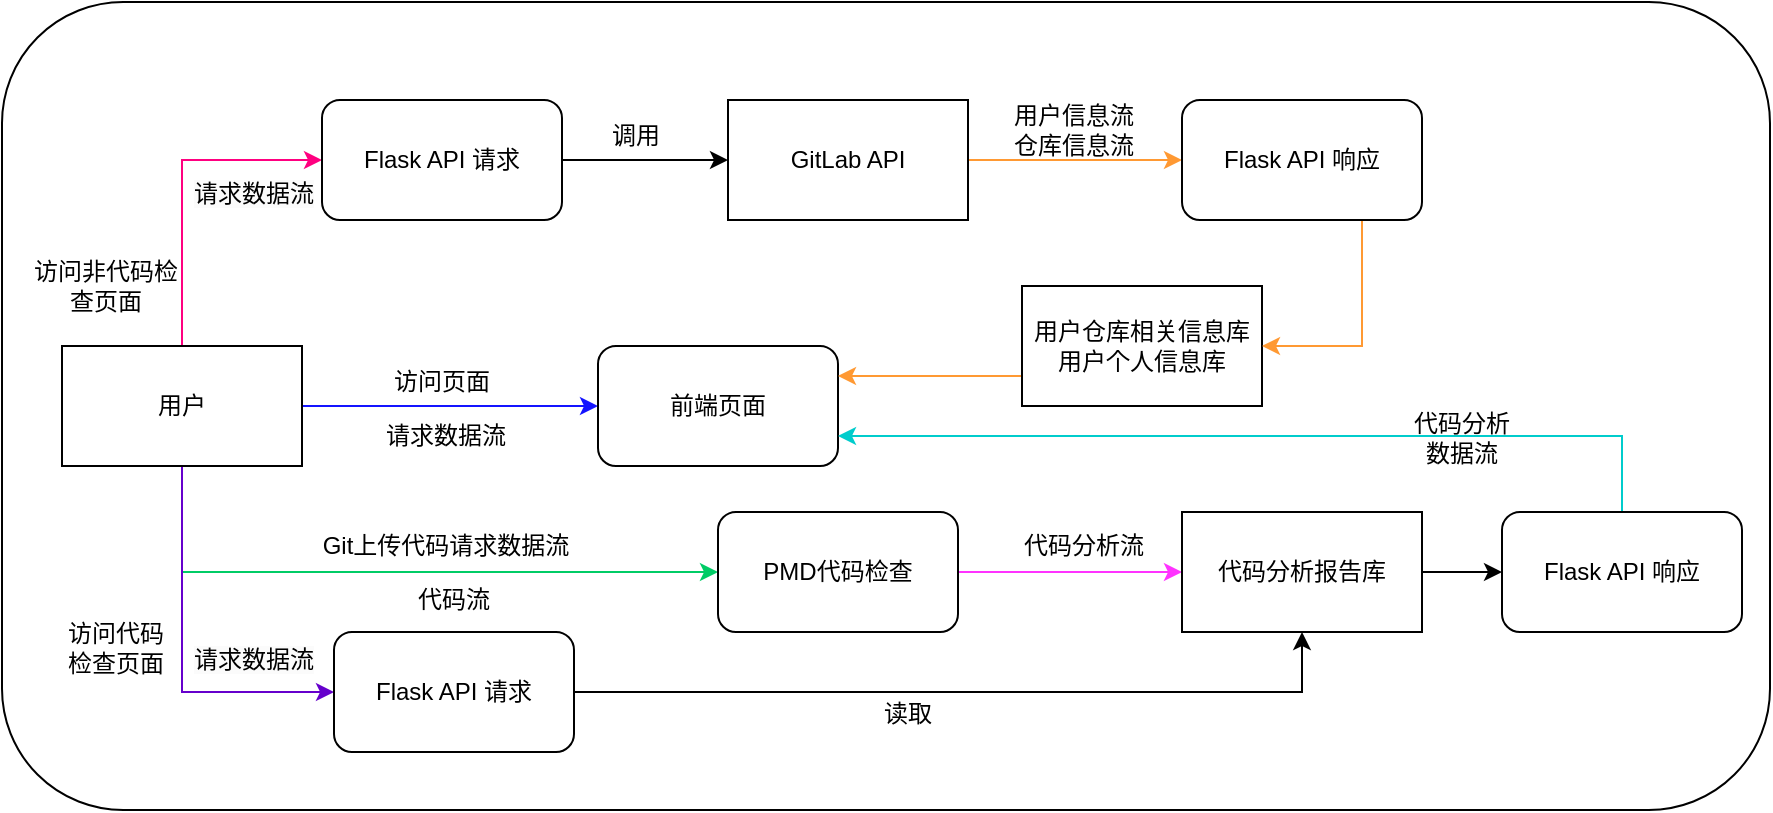 <mxfile version="21.2.9" type="github">
  <diagram name="第 1 页" id="h-4cK0n5iA6cf9KomQR7">
    <mxGraphModel dx="1945" dy="519" grid="1" gridSize="10" guides="1" tooltips="1" connect="1" arrows="1" fold="1" page="1" pageScale="1" pageWidth="827" pageHeight="1169" math="0" shadow="0">
      <root>
        <mxCell id="0" />
        <mxCell id="1" parent="0" />
        <mxCell id="AUeydPouJiv0bNy5W7iI-50" value="" style="rounded=1;whiteSpace=wrap;html=1;" vertex="1" parent="1">
          <mxGeometry x="-30" y="37" width="884" height="404" as="geometry" />
        </mxCell>
        <mxCell id="AUeydPouJiv0bNy5W7iI-6" style="edgeStyle=orthogonalEdgeStyle;rounded=0;orthogonalLoop=1;jettySize=auto;html=1;exitX=0.5;exitY=1;exitDx=0;exitDy=0;entryX=0;entryY=0.5;entryDx=0;entryDy=0;strokeColor=#00CC66;" edge="1" parent="1" source="AUeydPouJiv0bNy5W7iI-1" target="AUeydPouJiv0bNy5W7iI-4">
          <mxGeometry relative="1" as="geometry" />
        </mxCell>
        <mxCell id="AUeydPouJiv0bNy5W7iI-11" style="edgeStyle=orthogonalEdgeStyle;rounded=0;orthogonalLoop=1;jettySize=auto;html=1;exitX=1;exitY=0.5;exitDx=0;exitDy=0;entryX=0;entryY=0.5;entryDx=0;entryDy=0;strokeColor=#1414FF;" edge="1" parent="1" source="AUeydPouJiv0bNy5W7iI-1" target="AUeydPouJiv0bNy5W7iI-9">
          <mxGeometry relative="1" as="geometry" />
        </mxCell>
        <mxCell id="AUeydPouJiv0bNy5W7iI-24" style="edgeStyle=orthogonalEdgeStyle;rounded=0;orthogonalLoop=1;jettySize=auto;html=1;exitX=0.5;exitY=0;exitDx=0;exitDy=0;entryX=0;entryY=0.5;entryDx=0;entryDy=0;strokeColor=#FF0080;" edge="1" parent="1" source="AUeydPouJiv0bNy5W7iI-1" target="AUeydPouJiv0bNy5W7iI-3">
          <mxGeometry relative="1" as="geometry" />
        </mxCell>
        <mxCell id="AUeydPouJiv0bNy5W7iI-39" style="edgeStyle=orthogonalEdgeStyle;rounded=0;orthogonalLoop=1;jettySize=auto;html=1;exitX=0.5;exitY=1;exitDx=0;exitDy=0;entryX=0;entryY=0.5;entryDx=0;entryDy=0;strokeColor=#6600CC;" edge="1" parent="1" source="AUeydPouJiv0bNy5W7iI-1" target="AUeydPouJiv0bNy5W7iI-37">
          <mxGeometry relative="1" as="geometry" />
        </mxCell>
        <mxCell id="AUeydPouJiv0bNy5W7iI-1" value="用户" style="rounded=0;whiteSpace=wrap;html=1;" vertex="1" parent="1">
          <mxGeometry y="209" width="120" height="60" as="geometry" />
        </mxCell>
        <mxCell id="AUeydPouJiv0bNy5W7iI-25" style="edgeStyle=orthogonalEdgeStyle;rounded=0;orthogonalLoop=1;jettySize=auto;html=1;exitX=1;exitY=0.5;exitDx=0;exitDy=0;entryX=0;entryY=0.5;entryDx=0;entryDy=0;" edge="1" parent="1" source="AUeydPouJiv0bNy5W7iI-3" target="AUeydPouJiv0bNy5W7iI-13">
          <mxGeometry relative="1" as="geometry" />
        </mxCell>
        <mxCell id="AUeydPouJiv0bNy5W7iI-3" value="Flask API 请求" style="rounded=1;whiteSpace=wrap;html=1;" vertex="1" parent="1">
          <mxGeometry x="130" y="86" width="120" height="60" as="geometry" />
        </mxCell>
        <mxCell id="AUeydPouJiv0bNy5W7iI-19" style="edgeStyle=orthogonalEdgeStyle;rounded=0;orthogonalLoop=1;jettySize=auto;html=1;exitX=1;exitY=0.5;exitDx=0;exitDy=0;entryX=0;entryY=0.5;entryDx=0;entryDy=0;strokeColor=#FF33FF;" edge="1" parent="1" source="AUeydPouJiv0bNy5W7iI-4" target="AUeydPouJiv0bNy5W7iI-18">
          <mxGeometry relative="1" as="geometry" />
        </mxCell>
        <mxCell id="AUeydPouJiv0bNy5W7iI-4" value="PMD代码检查" style="rounded=1;whiteSpace=wrap;html=1;" vertex="1" parent="1">
          <mxGeometry x="328" y="292" width="120" height="60" as="geometry" />
        </mxCell>
        <mxCell id="AUeydPouJiv0bNy5W7iI-7" value="代码流" style="text;html=1;strokeColor=none;fillColor=none;align=center;verticalAlign=middle;whiteSpace=wrap;rounded=0;" vertex="1" parent="1">
          <mxGeometry x="166" y="320" width="60" height="32" as="geometry" />
        </mxCell>
        <mxCell id="AUeydPouJiv0bNy5W7iI-8" value="Git上传代码请求数据流" style="text;html=1;strokeColor=none;fillColor=none;align=center;verticalAlign=middle;whiteSpace=wrap;rounded=0;" vertex="1" parent="1">
          <mxGeometry x="127" y="294" width="130" height="30" as="geometry" />
        </mxCell>
        <mxCell id="AUeydPouJiv0bNy5W7iI-9" value="前端页面" style="rounded=1;whiteSpace=wrap;html=1;" vertex="1" parent="1">
          <mxGeometry x="268" y="209" width="120" height="60" as="geometry" />
        </mxCell>
        <mxCell id="AUeydPouJiv0bNy5W7iI-12" value="访问页面" style="text;html=1;strokeColor=none;fillColor=none;align=center;verticalAlign=middle;whiteSpace=wrap;rounded=0;" vertex="1" parent="1">
          <mxGeometry x="160" y="212" width="60" height="30" as="geometry" />
        </mxCell>
        <mxCell id="AUeydPouJiv0bNy5W7iI-14" style="edgeStyle=orthogonalEdgeStyle;rounded=0;orthogonalLoop=1;jettySize=auto;html=1;exitX=1;exitY=0.5;exitDx=0;exitDy=0;entryX=0;entryY=0.5;entryDx=0;entryDy=0;strokeColor=#FF9933;" edge="1" parent="1" source="AUeydPouJiv0bNy5W7iI-13" target="AUeydPouJiv0bNy5W7iI-30">
          <mxGeometry relative="1" as="geometry" />
        </mxCell>
        <mxCell id="AUeydPouJiv0bNy5W7iI-13" value="GitLab API" style="rounded=0;whiteSpace=wrap;html=1;" vertex="1" parent="1">
          <mxGeometry x="333" y="86" width="120" height="60" as="geometry" />
        </mxCell>
        <mxCell id="AUeydPouJiv0bNy5W7iI-15" value="请求数据流" style="text;html=1;strokeColor=none;fillColor=none;align=center;verticalAlign=middle;whiteSpace=wrap;rounded=0;" vertex="1" parent="1">
          <mxGeometry x="157" y="239" width="70" height="30" as="geometry" />
        </mxCell>
        <mxCell id="AUeydPouJiv0bNy5W7iI-16" value="用户信息流&lt;br&gt;仓库信息流" style="text;html=1;strokeColor=none;fillColor=none;align=center;verticalAlign=middle;whiteSpace=wrap;rounded=0;" vertex="1" parent="1">
          <mxGeometry x="466" y="86" width="80" height="30" as="geometry" />
        </mxCell>
        <mxCell id="AUeydPouJiv0bNy5W7iI-42" style="edgeStyle=orthogonalEdgeStyle;rounded=0;orthogonalLoop=1;jettySize=auto;html=1;entryX=1;entryY=0.75;entryDx=0;entryDy=0;exitX=0.5;exitY=0;exitDx=0;exitDy=0;strokeColor=#00CCCC;" edge="1" parent="1" source="AUeydPouJiv0bNy5W7iI-46" target="AUeydPouJiv0bNy5W7iI-9">
          <mxGeometry relative="1" as="geometry" />
        </mxCell>
        <mxCell id="AUeydPouJiv0bNy5W7iI-47" style="edgeStyle=orthogonalEdgeStyle;rounded=0;orthogonalLoop=1;jettySize=auto;html=1;entryX=0;entryY=0.5;entryDx=0;entryDy=0;" edge="1" parent="1" source="AUeydPouJiv0bNy5W7iI-18" target="AUeydPouJiv0bNy5W7iI-46">
          <mxGeometry relative="1" as="geometry" />
        </mxCell>
        <mxCell id="AUeydPouJiv0bNy5W7iI-18" value="代码分析报告库" style="rounded=0;whiteSpace=wrap;html=1;" vertex="1" parent="1">
          <mxGeometry x="560" y="292" width="120" height="60" as="geometry" />
        </mxCell>
        <mxCell id="AUeydPouJiv0bNy5W7iI-20" value="代码分析流" style="text;html=1;strokeColor=none;fillColor=none;align=center;verticalAlign=middle;whiteSpace=wrap;rounded=0;" vertex="1" parent="1">
          <mxGeometry x="476" y="294" width="70" height="30" as="geometry" />
        </mxCell>
        <mxCell id="AUeydPouJiv0bNy5W7iI-34" style="edgeStyle=orthogonalEdgeStyle;rounded=0;orthogonalLoop=1;jettySize=auto;html=1;exitX=0;exitY=0.5;exitDx=0;exitDy=0;entryX=1;entryY=0.25;entryDx=0;entryDy=0;strokeColor=#FF9933;" edge="1" parent="1" source="AUeydPouJiv0bNy5W7iI-22" target="AUeydPouJiv0bNy5W7iI-9">
          <mxGeometry relative="1" as="geometry">
            <Array as="points">
              <mxPoint x="500" y="220" />
              <mxPoint x="500" y="224" />
            </Array>
          </mxGeometry>
        </mxCell>
        <mxCell id="AUeydPouJiv0bNy5W7iI-22" value="用户仓库相关信息库&lt;br&gt;用户个人信息库" style="rounded=0;whiteSpace=wrap;html=1;" vertex="1" parent="1">
          <mxGeometry x="480" y="179" width="120" height="60" as="geometry" />
        </mxCell>
        <mxCell id="AUeydPouJiv0bNy5W7iI-31" style="edgeStyle=orthogonalEdgeStyle;rounded=0;orthogonalLoop=1;jettySize=auto;html=1;exitX=0.75;exitY=1;exitDx=0;exitDy=0;entryX=1;entryY=0.5;entryDx=0;entryDy=0;strokeColor=#FF9933;" edge="1" parent="1" source="AUeydPouJiv0bNy5W7iI-30" target="AUeydPouJiv0bNy5W7iI-22">
          <mxGeometry relative="1" as="geometry" />
        </mxCell>
        <mxCell id="AUeydPouJiv0bNy5W7iI-30" value="Flask API 响应" style="rounded=1;whiteSpace=wrap;html=1;" vertex="1" parent="1">
          <mxGeometry x="560" y="86" width="120" height="60" as="geometry" />
        </mxCell>
        <mxCell id="AUeydPouJiv0bNy5W7iI-33" value="调用" style="text;html=1;strokeColor=none;fillColor=none;align=center;verticalAlign=middle;whiteSpace=wrap;rounded=0;" vertex="1" parent="1">
          <mxGeometry x="257" y="89" width="60" height="30" as="geometry" />
        </mxCell>
        <mxCell id="AUeydPouJiv0bNy5W7iI-35" value="访问非代码检查页面" style="text;html=1;strokeColor=none;fillColor=none;align=center;verticalAlign=middle;whiteSpace=wrap;rounded=0;" vertex="1" parent="1">
          <mxGeometry x="-20" y="164" width="84" height="30" as="geometry" />
        </mxCell>
        <mxCell id="AUeydPouJiv0bNy5W7iI-41" style="edgeStyle=orthogonalEdgeStyle;rounded=0;orthogonalLoop=1;jettySize=auto;html=1;entryX=0.5;entryY=1;entryDx=0;entryDy=0;" edge="1" parent="1" source="AUeydPouJiv0bNy5W7iI-37" target="AUeydPouJiv0bNy5W7iI-18">
          <mxGeometry relative="1" as="geometry">
            <mxPoint x="380" y="360" as="targetPoint" />
          </mxGeometry>
        </mxCell>
        <mxCell id="AUeydPouJiv0bNy5W7iI-37" value="Flask API 请求" style="rounded=1;whiteSpace=wrap;html=1;" vertex="1" parent="1">
          <mxGeometry x="136" y="352" width="120" height="60" as="geometry" />
        </mxCell>
        <mxCell id="AUeydPouJiv0bNy5W7iI-40" value="访问代码检查页面" style="text;html=1;strokeColor=none;fillColor=none;align=center;verticalAlign=middle;whiteSpace=wrap;rounded=0;" vertex="1" parent="1">
          <mxGeometry x="-3" y="345" width="60" height="29" as="geometry" />
        </mxCell>
        <mxCell id="AUeydPouJiv0bNy5W7iI-43" value="读取" style="text;html=1;strokeColor=none;fillColor=none;align=center;verticalAlign=middle;whiteSpace=wrap;rounded=0;" vertex="1" parent="1">
          <mxGeometry x="393" y="378" width="60" height="30" as="geometry" />
        </mxCell>
        <mxCell id="AUeydPouJiv0bNy5W7iI-44" value="代码分析数据流" style="text;html=1;strokeColor=none;fillColor=none;align=center;verticalAlign=middle;whiteSpace=wrap;rounded=0;" vertex="1" parent="1">
          <mxGeometry x="670" y="240" width="60" height="30" as="geometry" />
        </mxCell>
        <mxCell id="AUeydPouJiv0bNy5W7iI-46" value="Flask API 响应" style="rounded=1;whiteSpace=wrap;html=1;" vertex="1" parent="1">
          <mxGeometry x="720" y="292" width="120" height="60" as="geometry" />
        </mxCell>
        <mxCell id="AUeydPouJiv0bNy5W7iI-48" value="&lt;span style=&quot;color: rgb(0, 0, 0); font-family: Helvetica; font-size: 12px; font-style: normal; font-variant-ligatures: normal; font-variant-caps: normal; font-weight: 400; letter-spacing: normal; orphans: 2; text-align: center; text-indent: 0px; text-transform: none; widows: 2; word-spacing: 0px; -webkit-text-stroke-width: 0px; background-color: rgb(251, 251, 251); text-decoration-thickness: initial; text-decoration-style: initial; text-decoration-color: initial; float: none; display: inline !important;&quot;&gt;请求数据流&lt;/span&gt;" style="text;whiteSpace=wrap;html=1;" vertex="1" parent="1">
          <mxGeometry x="64" y="352" width="90" height="40" as="geometry" />
        </mxCell>
        <mxCell id="AUeydPouJiv0bNy5W7iI-49" value="&lt;span style=&quot;color: rgb(0, 0, 0); font-family: Helvetica; font-size: 12px; font-style: normal; font-variant-ligatures: normal; font-variant-caps: normal; font-weight: 400; letter-spacing: normal; orphans: 2; text-align: center; text-indent: 0px; text-transform: none; widows: 2; word-spacing: 0px; -webkit-text-stroke-width: 0px; background-color: rgb(251, 251, 251); text-decoration-thickness: initial; text-decoration-style: initial; text-decoration-color: initial; float: none; display: inline !important;&quot;&gt;请求数据流&lt;/span&gt;" style="text;whiteSpace=wrap;html=1;" vertex="1" parent="1">
          <mxGeometry x="64" y="119" width="90" height="40" as="geometry" />
        </mxCell>
      </root>
    </mxGraphModel>
  </diagram>
</mxfile>

